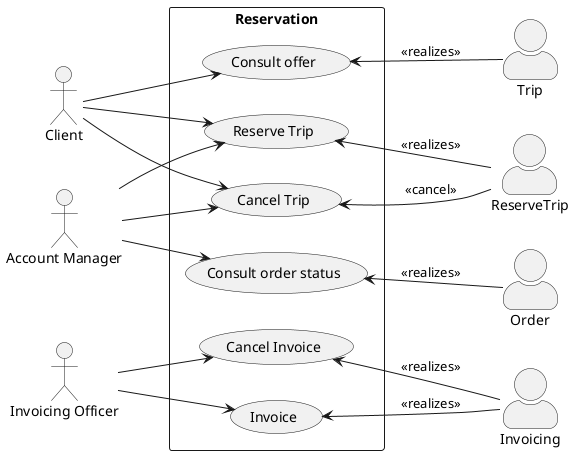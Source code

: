 @startuml
'https://plantuml.com/use-case-diagram

'complete

left to right direction
"Client" as client
"Account Manager" as account_manager
"Invoicing Officer" as invoicing_officer

rectangle Reservation {
(Consult offer) as consult
(Reserve Trip) as reserve
(Cancel Trip) as cancel
(Consult order status) as consult_order_status
(Invoice) as invoice
(Cancel Invoice) as cancel_invoice
}

skinparam actorStyle awesome
"Trip" as trip
"Order" as orders
"Invoicing" as invoicing
"ReserveTrip" as ReserveTrip

client --> consult
client --> reserve
client --> cancel
account_manager --> reserve
account_manager --> cancel
account_manager --> consult_order_status
invoicing_officer --> invoice
invoicing_officer --> cancel_invoice
trip -up-> consult : <<realizes>>
ReserveTrip -up-> reserve : <<realizes>>
ReserveTrip -up-> cancel : <<cancel>>
orders -up-> consult_order_status : <<realizes>>
invoicing -up-> invoice : <<realizes>>
invoicing -up-> cancel_invoice : <<realizes>>


@enduml